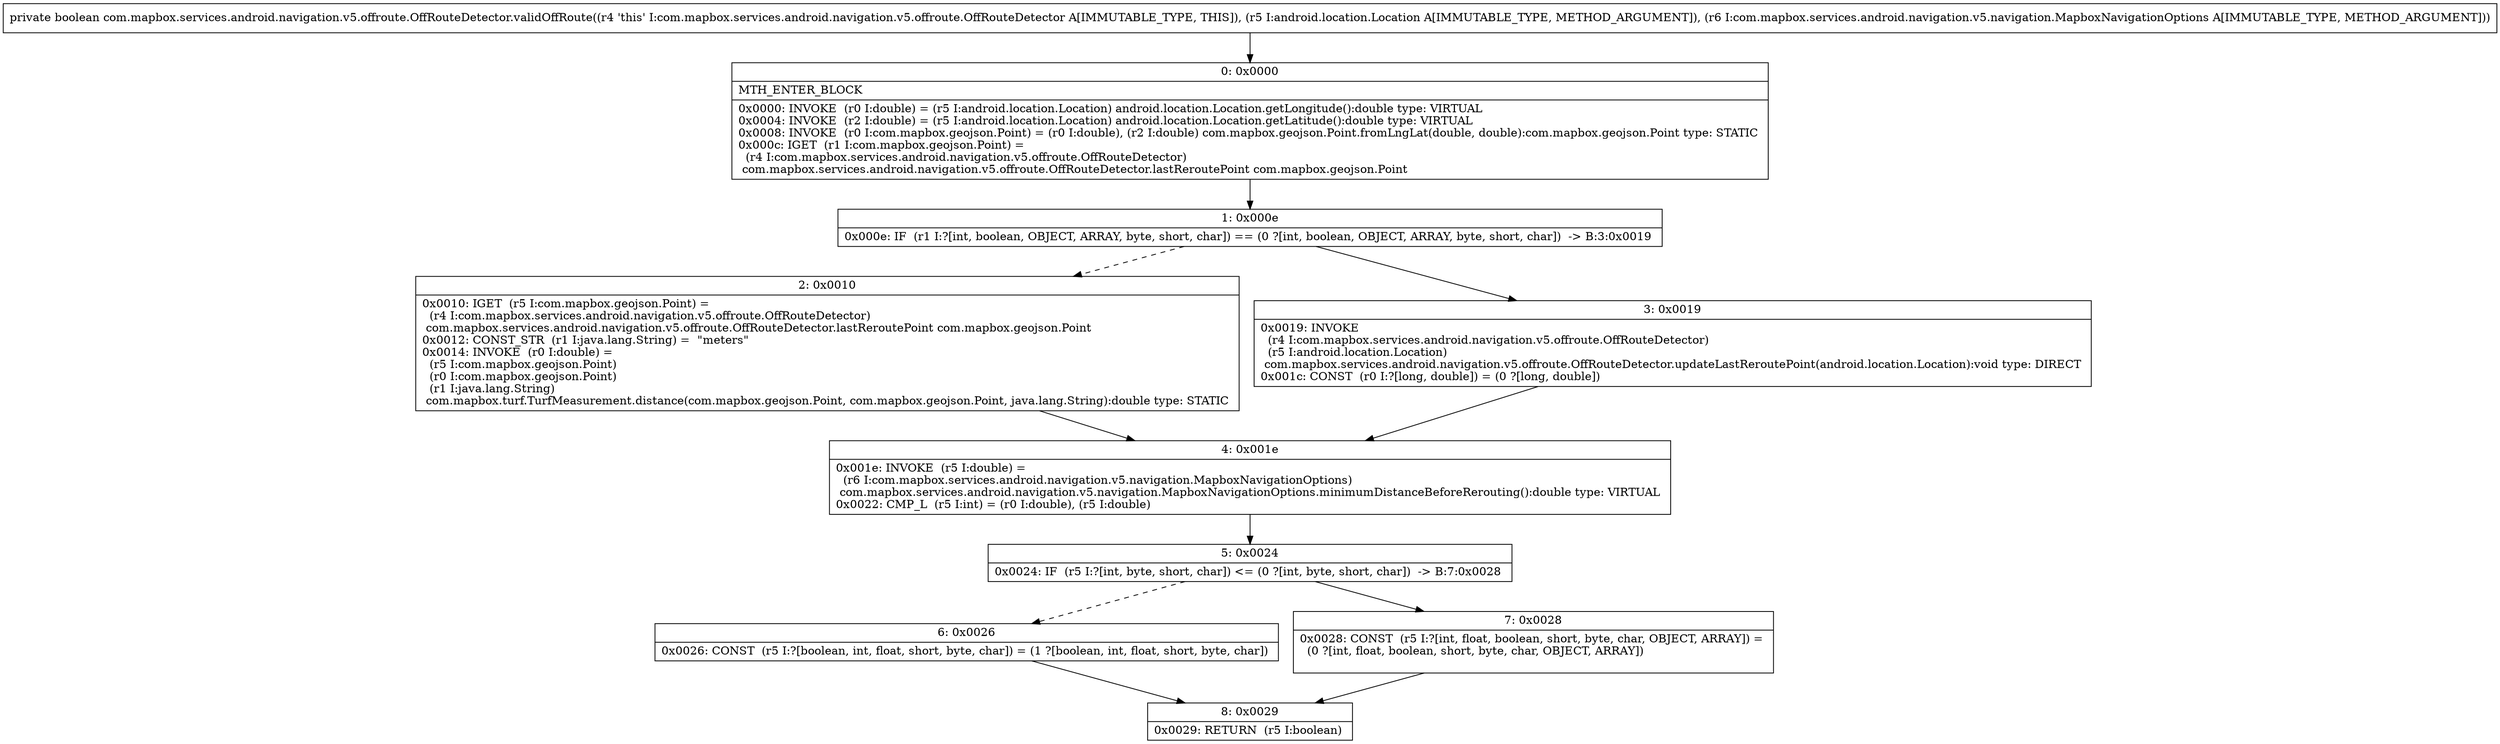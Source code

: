 digraph "CFG forcom.mapbox.services.android.navigation.v5.offroute.OffRouteDetector.validOffRoute(Landroid\/location\/Location;Lcom\/mapbox\/services\/android\/navigation\/v5\/navigation\/MapboxNavigationOptions;)Z" {
Node_0 [shape=record,label="{0\:\ 0x0000|MTH_ENTER_BLOCK\l|0x0000: INVOKE  (r0 I:double) = (r5 I:android.location.Location) android.location.Location.getLongitude():double type: VIRTUAL \l0x0004: INVOKE  (r2 I:double) = (r5 I:android.location.Location) android.location.Location.getLatitude():double type: VIRTUAL \l0x0008: INVOKE  (r0 I:com.mapbox.geojson.Point) = (r0 I:double), (r2 I:double) com.mapbox.geojson.Point.fromLngLat(double, double):com.mapbox.geojson.Point type: STATIC \l0x000c: IGET  (r1 I:com.mapbox.geojson.Point) = \l  (r4 I:com.mapbox.services.android.navigation.v5.offroute.OffRouteDetector)\l com.mapbox.services.android.navigation.v5.offroute.OffRouteDetector.lastReroutePoint com.mapbox.geojson.Point \l}"];
Node_1 [shape=record,label="{1\:\ 0x000e|0x000e: IF  (r1 I:?[int, boolean, OBJECT, ARRAY, byte, short, char]) == (0 ?[int, boolean, OBJECT, ARRAY, byte, short, char])  \-\> B:3:0x0019 \l}"];
Node_2 [shape=record,label="{2\:\ 0x0010|0x0010: IGET  (r5 I:com.mapbox.geojson.Point) = \l  (r4 I:com.mapbox.services.android.navigation.v5.offroute.OffRouteDetector)\l com.mapbox.services.android.navigation.v5.offroute.OffRouteDetector.lastReroutePoint com.mapbox.geojson.Point \l0x0012: CONST_STR  (r1 I:java.lang.String) =  \"meters\" \l0x0014: INVOKE  (r0 I:double) = \l  (r5 I:com.mapbox.geojson.Point)\l  (r0 I:com.mapbox.geojson.Point)\l  (r1 I:java.lang.String)\l com.mapbox.turf.TurfMeasurement.distance(com.mapbox.geojson.Point, com.mapbox.geojson.Point, java.lang.String):double type: STATIC \l}"];
Node_3 [shape=record,label="{3\:\ 0x0019|0x0019: INVOKE  \l  (r4 I:com.mapbox.services.android.navigation.v5.offroute.OffRouteDetector)\l  (r5 I:android.location.Location)\l com.mapbox.services.android.navigation.v5.offroute.OffRouteDetector.updateLastReroutePoint(android.location.Location):void type: DIRECT \l0x001c: CONST  (r0 I:?[long, double]) = (0 ?[long, double]) \l}"];
Node_4 [shape=record,label="{4\:\ 0x001e|0x001e: INVOKE  (r5 I:double) = \l  (r6 I:com.mapbox.services.android.navigation.v5.navigation.MapboxNavigationOptions)\l com.mapbox.services.android.navigation.v5.navigation.MapboxNavigationOptions.minimumDistanceBeforeRerouting():double type: VIRTUAL \l0x0022: CMP_L  (r5 I:int) = (r0 I:double), (r5 I:double) \l}"];
Node_5 [shape=record,label="{5\:\ 0x0024|0x0024: IF  (r5 I:?[int, byte, short, char]) \<= (0 ?[int, byte, short, char])  \-\> B:7:0x0028 \l}"];
Node_6 [shape=record,label="{6\:\ 0x0026|0x0026: CONST  (r5 I:?[boolean, int, float, short, byte, char]) = (1 ?[boolean, int, float, short, byte, char]) \l}"];
Node_7 [shape=record,label="{7\:\ 0x0028|0x0028: CONST  (r5 I:?[int, float, boolean, short, byte, char, OBJECT, ARRAY]) = \l  (0 ?[int, float, boolean, short, byte, char, OBJECT, ARRAY])\l \l}"];
Node_8 [shape=record,label="{8\:\ 0x0029|0x0029: RETURN  (r5 I:boolean) \l}"];
MethodNode[shape=record,label="{private boolean com.mapbox.services.android.navigation.v5.offroute.OffRouteDetector.validOffRoute((r4 'this' I:com.mapbox.services.android.navigation.v5.offroute.OffRouteDetector A[IMMUTABLE_TYPE, THIS]), (r5 I:android.location.Location A[IMMUTABLE_TYPE, METHOD_ARGUMENT]), (r6 I:com.mapbox.services.android.navigation.v5.navigation.MapboxNavigationOptions A[IMMUTABLE_TYPE, METHOD_ARGUMENT])) }"];
MethodNode -> Node_0;
Node_0 -> Node_1;
Node_1 -> Node_2[style=dashed];
Node_1 -> Node_3;
Node_2 -> Node_4;
Node_3 -> Node_4;
Node_4 -> Node_5;
Node_5 -> Node_6[style=dashed];
Node_5 -> Node_7;
Node_6 -> Node_8;
Node_7 -> Node_8;
}

